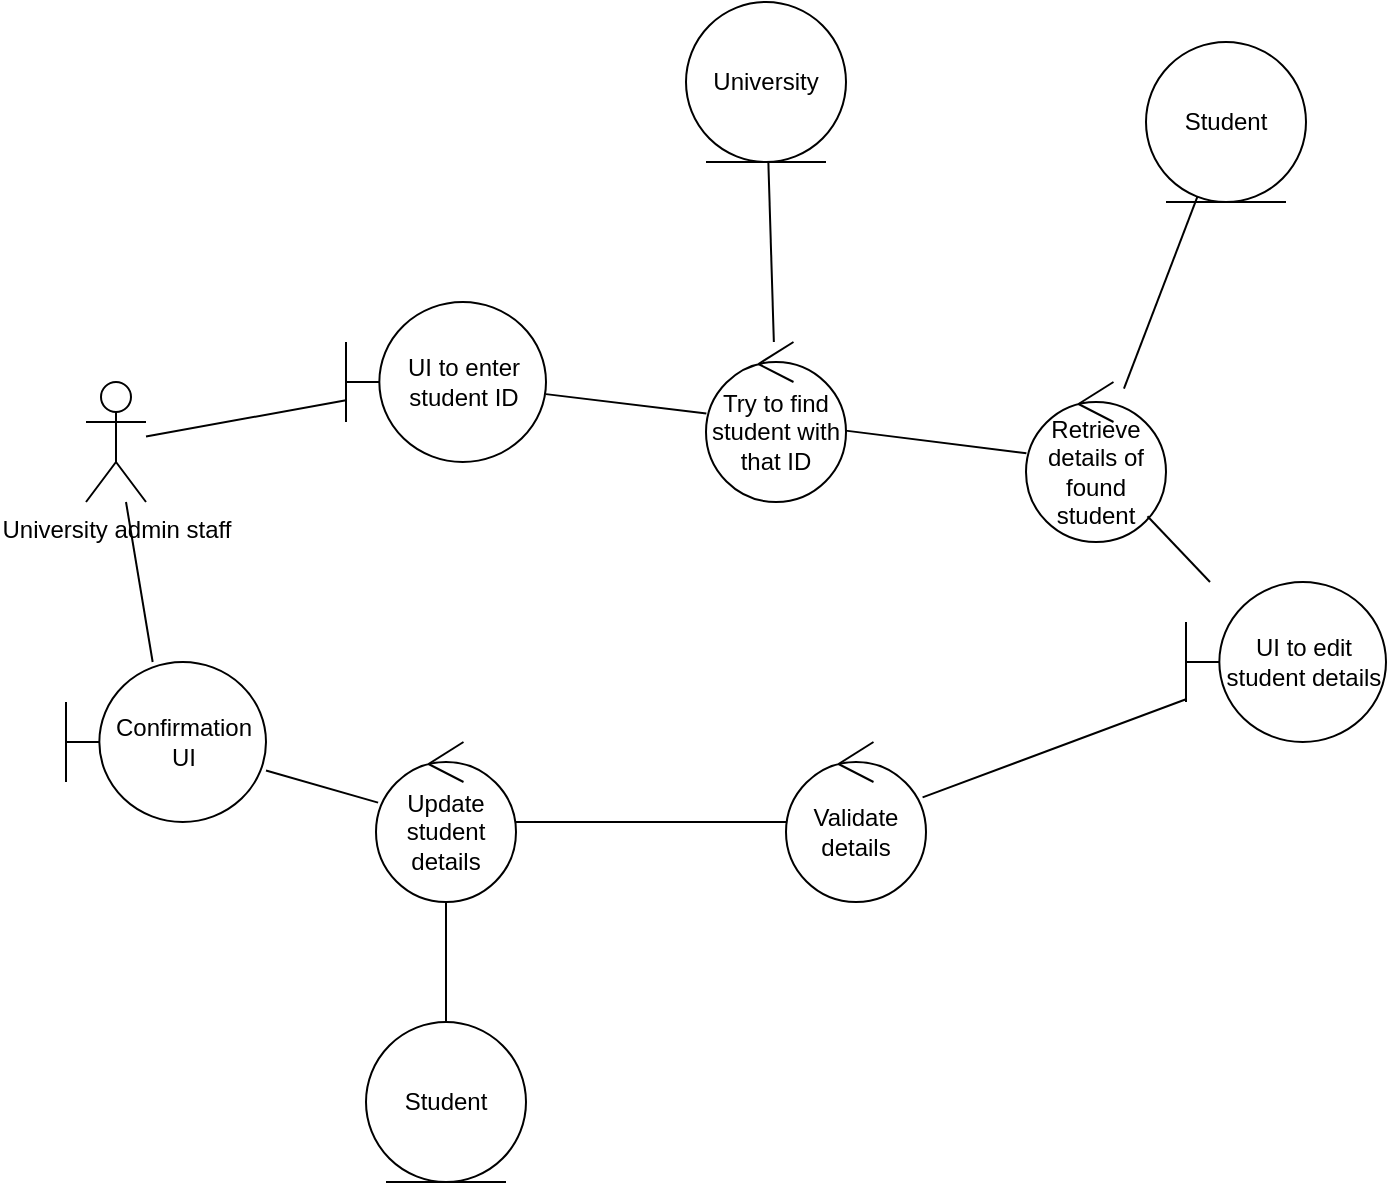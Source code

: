 <mxfile version="20.5.3" type="device"><diagram id="YcjtGRVDh1iYECFue6fT" name="Page-1"><mxGraphModel dx="1355" dy="764" grid="1" gridSize="10" guides="1" tooltips="1" connect="1" arrows="1" fold="1" page="1" pageScale="1" pageWidth="827" pageHeight="1169" math="0" shadow="0"><root><mxCell id="0"/><mxCell id="1" parent="0"/><mxCell id="qU6iygdZV5qKUg6UwP-F-1" value="University admin staff" style="shape=umlActor;verticalLabelPosition=bottom;verticalAlign=top;html=1;" parent="1" vertex="1"><mxGeometry x="130" y="260" width="30" height="60" as="geometry"/></mxCell><mxCell id="qU6iygdZV5qKUg6UwP-F-2" value="UI to enter student ID" style="shape=umlBoundary;whiteSpace=wrap;html=1;" parent="1" vertex="1"><mxGeometry x="260" y="220" width="100" height="80" as="geometry"/></mxCell><mxCell id="qU6iygdZV5qKUg6UwP-F-3" value="Try to find student with that ID" style="ellipse;shape=umlControl;whiteSpace=wrap;html=1;" parent="1" vertex="1"><mxGeometry x="440" y="240" width="70" height="80" as="geometry"/></mxCell><mxCell id="qU6iygdZV5qKUg6UwP-F-4" value="UI to edit student details" style="shape=umlBoundary;whiteSpace=wrap;html=1;" parent="1" vertex="1"><mxGeometry x="680" y="360" width="100" height="80" as="geometry"/></mxCell><mxCell id="qU6iygdZV5qKUg6UwP-F-5" value="Validate details" style="ellipse;shape=umlControl;whiteSpace=wrap;html=1;" parent="1" vertex="1"><mxGeometry x="480" y="440" width="70" height="80" as="geometry"/></mxCell><mxCell id="qU6iygdZV5qKUg6UwP-F-6" value="Update student details" style="ellipse;shape=umlControl;whiteSpace=wrap;html=1;" parent="1" vertex="1"><mxGeometry x="275" y="440" width="70" height="80" as="geometry"/></mxCell><mxCell id="qU6iygdZV5qKUg6UwP-F-7" value="University" style="ellipse;shape=umlEntity;whiteSpace=wrap;html=1;" parent="1" vertex="1"><mxGeometry x="430" y="70" width="80" height="80" as="geometry"/></mxCell><mxCell id="qU6iygdZV5qKUg6UwP-F-8" value="Student" style="ellipse;shape=umlEntity;whiteSpace=wrap;html=1;" parent="1" vertex="1"><mxGeometry x="270" y="580" width="80" height="80" as="geometry"/></mxCell><mxCell id="qU6iygdZV5qKUg6UwP-F-9" value="Retrieve details of found student" style="ellipse;shape=umlControl;whiteSpace=wrap;html=1;" parent="1" vertex="1"><mxGeometry x="600" y="260" width="70" height="80" as="geometry"/></mxCell><mxCell id="qU6iygdZV5qKUg6UwP-F-10" value="" style="endArrow=none;html=1;rounded=0;" parent="1" source="qU6iygdZV5qKUg6UwP-F-1" target="qU6iygdZV5qKUg6UwP-F-2" edge="1"><mxGeometry width="50" height="50" relative="1" as="geometry"><mxPoint x="280" y="360" as="sourcePoint"/><mxPoint x="330" y="310" as="targetPoint"/></mxGeometry></mxCell><mxCell id="qU6iygdZV5qKUg6UwP-F-11" value="" style="endArrow=none;html=1;rounded=0;" parent="1" source="qU6iygdZV5qKUg6UwP-F-2" target="qU6iygdZV5qKUg6UwP-F-3" edge="1"><mxGeometry width="50" height="50" relative="1" as="geometry"><mxPoint x="280" y="360" as="sourcePoint"/><mxPoint x="330" y="310" as="targetPoint"/></mxGeometry></mxCell><mxCell id="qU6iygdZV5qKUg6UwP-F-12" value="" style="endArrow=none;html=1;rounded=0;" parent="1" source="qU6iygdZV5qKUg6UwP-F-3" target="qU6iygdZV5qKUg6UwP-F-9" edge="1"><mxGeometry width="50" height="50" relative="1" as="geometry"><mxPoint x="280" y="360" as="sourcePoint"/><mxPoint x="330" y="310" as="targetPoint"/></mxGeometry></mxCell><mxCell id="qU6iygdZV5qKUg6UwP-F-13" value="" style="endArrow=none;html=1;rounded=0;" parent="1" source="qU6iygdZV5qKUg6UwP-F-9" target="qU6iygdZV5qKUg6UwP-F-4" edge="1"><mxGeometry width="50" height="50" relative="1" as="geometry"><mxPoint x="280" y="360" as="sourcePoint"/><mxPoint x="330" y="310" as="targetPoint"/></mxGeometry></mxCell><mxCell id="qU6iygdZV5qKUg6UwP-F-14" value="" style="endArrow=none;html=1;rounded=0;" parent="1" source="qU6iygdZV5qKUg6UwP-F-5" target="qU6iygdZV5qKUg6UwP-F-4" edge="1"><mxGeometry width="50" height="50" relative="1" as="geometry"><mxPoint x="280" y="360" as="sourcePoint"/><mxPoint x="330" y="310" as="targetPoint"/></mxGeometry></mxCell><mxCell id="qU6iygdZV5qKUg6UwP-F-15" value="" style="endArrow=none;html=1;rounded=0;" parent="1" source="qU6iygdZV5qKUg6UwP-F-6" target="qU6iygdZV5qKUg6UwP-F-5" edge="1"><mxGeometry width="50" height="50" relative="1" as="geometry"><mxPoint x="280" y="360" as="sourcePoint"/><mxPoint x="330" y="310" as="targetPoint"/></mxGeometry></mxCell><mxCell id="qU6iygdZV5qKUg6UwP-F-17" value="" style="endArrow=none;html=1;rounded=0;" parent="1" source="qU6iygdZV5qKUg6UwP-F-3" target="qU6iygdZV5qKUg6UwP-F-7" edge="1"><mxGeometry width="50" height="50" relative="1" as="geometry"><mxPoint x="280" y="360" as="sourcePoint"/><mxPoint x="330" y="310" as="targetPoint"/></mxGeometry></mxCell><mxCell id="qU6iygdZV5qKUg6UwP-F-18" value="" style="endArrow=none;html=1;rounded=0;" parent="1" source="qU6iygdZV5qKUg6UwP-F-6" target="qU6iygdZV5qKUg6UwP-F-8" edge="1"><mxGeometry width="50" height="50" relative="1" as="geometry"><mxPoint x="280" y="360" as="sourcePoint"/><mxPoint x="330" y="310" as="targetPoint"/></mxGeometry></mxCell><mxCell id="qU6iygdZV5qKUg6UwP-F-19" value="Student" style="ellipse;shape=umlEntity;whiteSpace=wrap;html=1;" parent="1" vertex="1"><mxGeometry x="660" y="90" width="80" height="80" as="geometry"/></mxCell><mxCell id="qU6iygdZV5qKUg6UwP-F-20" value="" style="endArrow=none;html=1;rounded=0;" parent="1" source="qU6iygdZV5qKUg6UwP-F-9" target="qU6iygdZV5qKUg6UwP-F-19" edge="1"><mxGeometry width="50" height="50" relative="1" as="geometry"><mxPoint x="280" y="360" as="sourcePoint"/><mxPoint x="330" y="310" as="targetPoint"/></mxGeometry></mxCell><mxCell id="OVoDjRgItzEbzIWf2R5O-1" value="Confirmation UI" style="shape=umlBoundary;whiteSpace=wrap;html=1;" vertex="1" parent="1"><mxGeometry x="120" y="400" width="100" height="80" as="geometry"/></mxCell><mxCell id="OVoDjRgItzEbzIWf2R5O-2" value="" style="endArrow=none;html=1;rounded=0;" edge="1" parent="1" source="OVoDjRgItzEbzIWf2R5O-1" target="qU6iygdZV5qKUg6UwP-F-6"><mxGeometry width="50" height="50" relative="1" as="geometry"><mxPoint x="390" y="420" as="sourcePoint"/><mxPoint x="440" y="370" as="targetPoint"/></mxGeometry></mxCell><mxCell id="OVoDjRgItzEbzIWf2R5O-3" value="" style="endArrow=none;html=1;rounded=0;" edge="1" parent="1" source="qU6iygdZV5qKUg6UwP-F-1" target="OVoDjRgItzEbzIWf2R5O-1"><mxGeometry width="50" height="50" relative="1" as="geometry"><mxPoint x="390" y="420" as="sourcePoint"/><mxPoint x="440" y="370" as="targetPoint"/></mxGeometry></mxCell></root></mxGraphModel></diagram></mxfile>